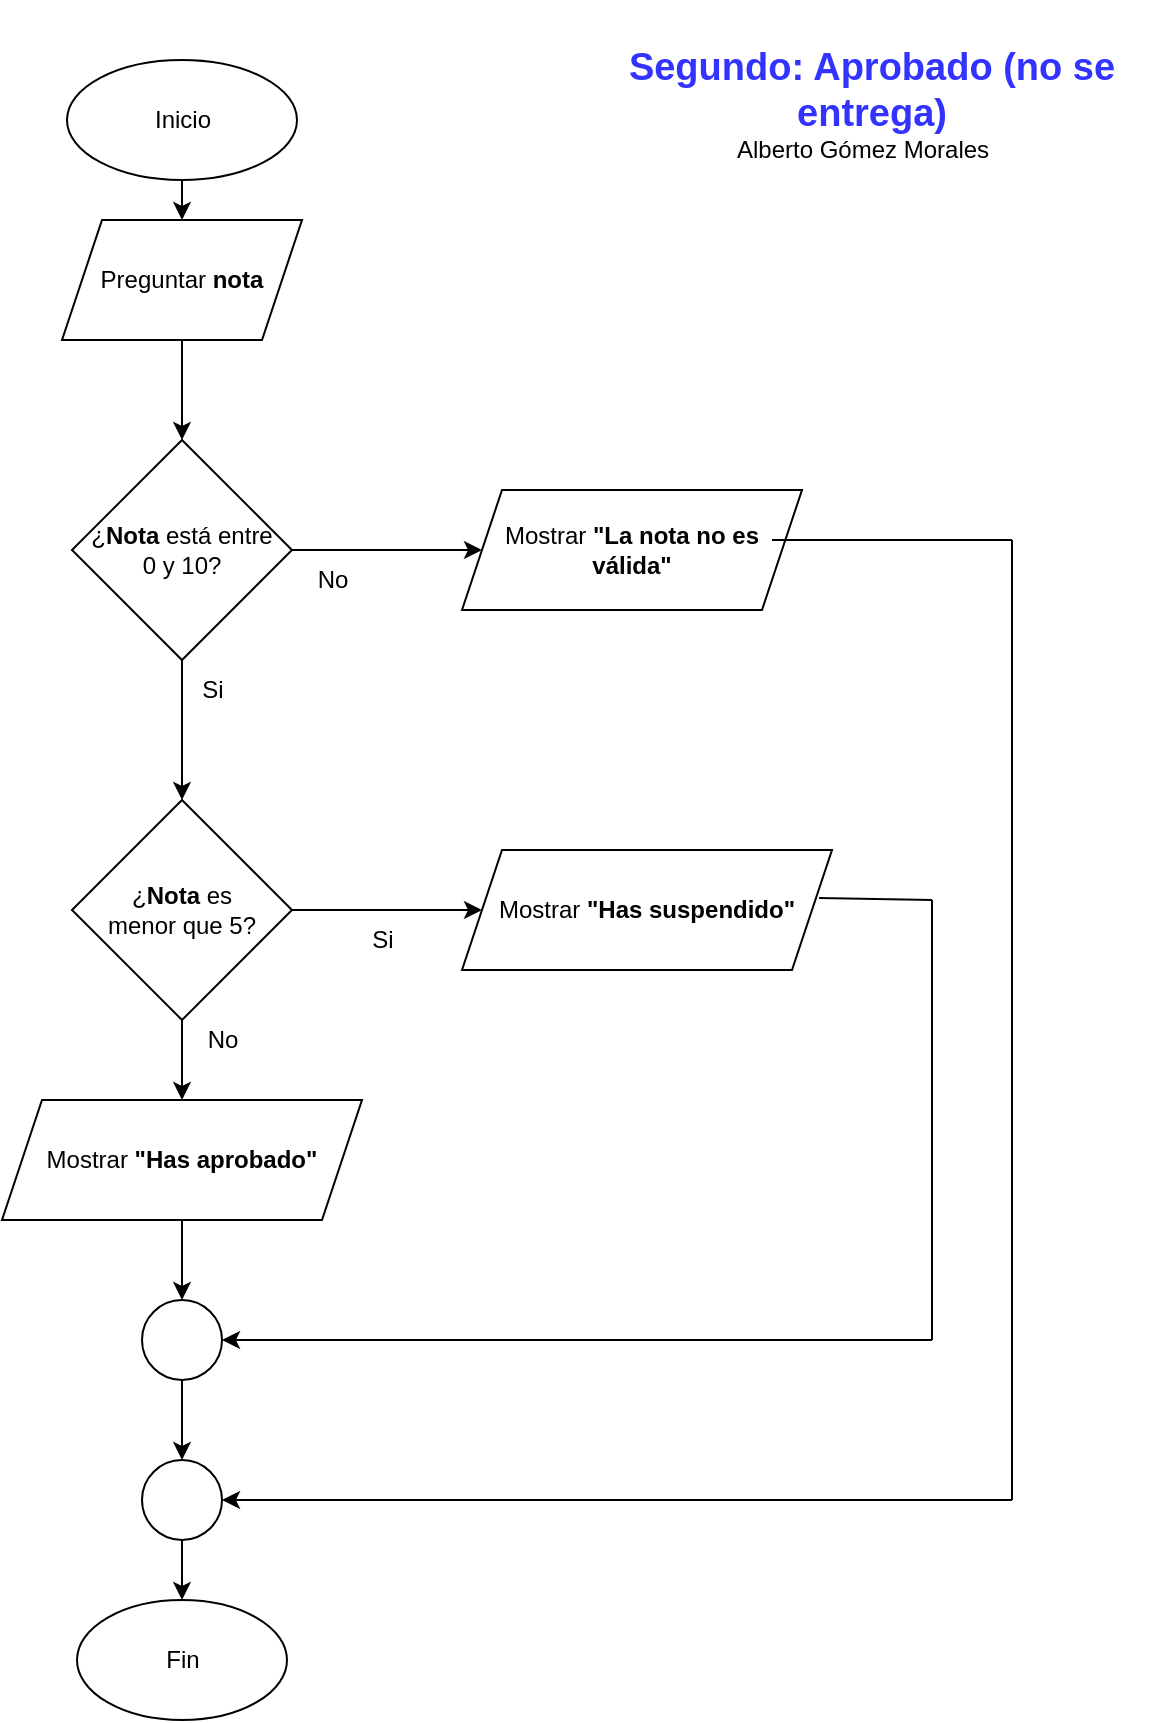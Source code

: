 <mxfile version="20.3.0" type="device"><diagram id="qE2KW9jabUJlH19hrVmO" name="Página-1"><mxGraphModel dx="1422" dy="857" grid="1" gridSize="10" guides="1" tooltips="1" connect="1" arrows="1" fold="1" page="1" pageScale="1" pageWidth="827" pageHeight="1169" math="0" shadow="0"><root><mxCell id="0"/><mxCell id="1" parent="0"/><mxCell id="luWNuPgHXH6H2UYjE-s8-1" value="&lt;b&gt;&lt;font color=&quot;#3333ff&quot; style=&quot;font-size: 19px;&quot;&gt;Segundo: Aprobado (no se entrega)&lt;/font&gt;&lt;/b&gt;" style="text;html=1;strokeColor=none;fillColor=none;align=center;verticalAlign=middle;whiteSpace=wrap;rounded=0;" parent="1" vertex="1"><mxGeometry x="340" y="50" width="300" height="90" as="geometry"/></mxCell><mxCell id="luWNuPgHXH6H2UYjE-s8-2" value="Alberto Gómez Morales" style="text;html=1;align=center;verticalAlign=middle;resizable=0;points=[];autosize=1;strokeColor=none;fillColor=none;" parent="1" vertex="1"><mxGeometry x="410" y="110" width="150" height="30" as="geometry"/></mxCell><mxCell id="luWNuPgHXH6H2UYjE-s8-3" value="Inicio" style="ellipse;whiteSpace=wrap;html=1;" parent="1" vertex="1"><mxGeometry x="87.5" y="80" width="115" height="60" as="geometry"/></mxCell><mxCell id="luWNuPgHXH6H2UYjE-s8-5" value="Preguntar &lt;b&gt;nota&lt;/b&gt;" style="shape=parallelogram;perimeter=parallelogramPerimeter;whiteSpace=wrap;html=1;fixedSize=1;" parent="1" vertex="1"><mxGeometry x="85" y="160" width="120" height="60" as="geometry"/></mxCell><mxCell id="luWNuPgHXH6H2UYjE-s8-6" value="" style="endArrow=classic;html=1;rounded=0;" parent="1" source="luWNuPgHXH6H2UYjE-s8-3" target="luWNuPgHXH6H2UYjE-s8-5" edge="1"><mxGeometry width="50" height="50" relative="1" as="geometry"><mxPoint x="395" y="330" as="sourcePoint"/><mxPoint x="445" y="280" as="targetPoint"/></mxGeometry></mxCell><mxCell id="luWNuPgHXH6H2UYjE-s8-7" value="¿&lt;b&gt;Nota&lt;/b&gt; está entre&lt;br&gt;0 y 10?" style="rhombus;whiteSpace=wrap;html=1;" parent="1" vertex="1"><mxGeometry x="90" y="270" width="110" height="110" as="geometry"/></mxCell><mxCell id="luWNuPgHXH6H2UYjE-s8-10" value="" style="endArrow=classic;html=1;rounded=0;exitX=0.5;exitY=1;exitDx=0;exitDy=0;" parent="1" source="luWNuPgHXH6H2UYjE-s8-5" target="luWNuPgHXH6H2UYjE-s8-7" edge="1"><mxGeometry width="50" height="50" relative="1" as="geometry"><mxPoint x="395" y="320" as="sourcePoint"/><mxPoint x="445" y="270" as="targetPoint"/></mxGeometry></mxCell><mxCell id="luWNuPgHXH6H2UYjE-s8-11" value="No" style="text;html=1;align=center;verticalAlign=middle;resizable=0;points=[];autosize=1;strokeColor=none;fillColor=none;" parent="1" vertex="1"><mxGeometry x="145" y="555" width="40" height="30" as="geometry"/></mxCell><mxCell id="luWNuPgHXH6H2UYjE-s8-12" value="Si" style="text;html=1;align=center;verticalAlign=middle;resizable=0;points=[];autosize=1;strokeColor=none;fillColor=none;" parent="1" vertex="1"><mxGeometry x="145" y="380" width="30" height="30" as="geometry"/></mxCell><mxCell id="luWNuPgHXH6H2UYjE-s8-13" value="Mostrar &lt;b&gt;&quot;La nota no es válida&quot;&lt;/b&gt;" style="shape=parallelogram;perimeter=parallelogramPerimeter;whiteSpace=wrap;html=1;fixedSize=1;" parent="1" vertex="1"><mxGeometry x="285" y="295" width="170" height="60" as="geometry"/></mxCell><mxCell id="luWNuPgHXH6H2UYjE-s8-14" value="" style="endArrow=classic;html=1;rounded=0;exitX=1;exitY=0.5;exitDx=0;exitDy=0;" parent="1" source="luWNuPgHXH6H2UYjE-s8-7" target="luWNuPgHXH6H2UYjE-s8-13" edge="1"><mxGeometry width="50" height="50" relative="1" as="geometry"><mxPoint x="395" y="320" as="sourcePoint"/><mxPoint x="445" y="270" as="targetPoint"/></mxGeometry></mxCell><mxCell id="luWNuPgHXH6H2UYjE-s8-16" value="¿&lt;b&gt;Nota &lt;/b&gt;es&lt;br&gt;menor que 5?" style="rhombus;whiteSpace=wrap;html=1;" parent="1" vertex="1"><mxGeometry x="90" y="450" width="110" height="110" as="geometry"/></mxCell><mxCell id="luWNuPgHXH6H2UYjE-s8-17" value="" style="endArrow=classic;html=1;rounded=0;" parent="1" source="luWNuPgHXH6H2UYjE-s8-7" target="luWNuPgHXH6H2UYjE-s8-16" edge="1"><mxGeometry width="50" height="50" relative="1" as="geometry"><mxPoint x="555" y="320" as="sourcePoint"/><mxPoint x="605" y="270" as="targetPoint"/></mxGeometry></mxCell><mxCell id="luWNuPgHXH6H2UYjE-s8-18" value="Si" style="text;html=1;align=center;verticalAlign=middle;resizable=0;points=[];autosize=1;strokeColor=none;fillColor=none;" parent="1" vertex="1"><mxGeometry x="230" y="505" width="30" height="30" as="geometry"/></mxCell><mxCell id="luWNuPgHXH6H2UYjE-s8-19" value="No" style="text;html=1;align=center;verticalAlign=middle;resizable=0;points=[];autosize=1;strokeColor=none;fillColor=none;" parent="1" vertex="1"><mxGeometry x="200" y="325" width="40" height="30" as="geometry"/></mxCell><mxCell id="luWNuPgHXH6H2UYjE-s8-20" value="Mostrar&amp;nbsp;&lt;b&gt;&quot;Has aprobado&quot;&lt;/b&gt;" style="shape=parallelogram;perimeter=parallelogramPerimeter;whiteSpace=wrap;html=1;fixedSize=1;" parent="1" vertex="1"><mxGeometry x="55" y="600" width="180" height="60" as="geometry"/></mxCell><mxCell id="luWNuPgHXH6H2UYjE-s8-21" value="" style="endArrow=classic;html=1;rounded=0;exitX=0.5;exitY=1;exitDx=0;exitDy=0;" parent="1" source="luWNuPgHXH6H2UYjE-s8-16" target="luWNuPgHXH6H2UYjE-s8-20" edge="1"><mxGeometry width="50" height="50" relative="1" as="geometry"><mxPoint x="555" y="520" as="sourcePoint"/><mxPoint x="605" y="470" as="targetPoint"/></mxGeometry></mxCell><mxCell id="luWNuPgHXH6H2UYjE-s8-22" value="Mostrar&amp;nbsp;&lt;b&gt;&quot;Has suspendido&quot;&lt;/b&gt;" style="shape=parallelogram;perimeter=parallelogramPerimeter;whiteSpace=wrap;html=1;fixedSize=1;" parent="1" vertex="1"><mxGeometry x="285" y="475" width="185" height="60" as="geometry"/></mxCell><mxCell id="luWNuPgHXH6H2UYjE-s8-23" value="" style="endArrow=classic;html=1;rounded=0;" parent="1" source="luWNuPgHXH6H2UYjE-s8-16" target="luWNuPgHXH6H2UYjE-s8-22" edge="1"><mxGeometry width="50" height="50" relative="1" as="geometry"><mxPoint x="555" y="520" as="sourcePoint"/><mxPoint x="605" y="470" as="targetPoint"/></mxGeometry></mxCell><mxCell id="luWNuPgHXH6H2UYjE-s8-25" value="" style="ellipse;whiteSpace=wrap;html=1;aspect=fixed;" parent="1" vertex="1"><mxGeometry x="125" y="700" width="40" height="40" as="geometry"/></mxCell><mxCell id="luWNuPgHXH6H2UYjE-s8-26" value="" style="ellipse;whiteSpace=wrap;html=1;aspect=fixed;" parent="1" vertex="1"><mxGeometry x="125" y="780" width="40" height="40" as="geometry"/></mxCell><mxCell id="luWNuPgHXH6H2UYjE-s8-27" value="" style="endArrow=classic;html=1;rounded=0;exitX=0.5;exitY=1;exitDx=0;exitDy=0;" parent="1" source="luWNuPgHXH6H2UYjE-s8-20" target="luWNuPgHXH6H2UYjE-s8-25" edge="1"><mxGeometry width="50" height="50" relative="1" as="geometry"><mxPoint x="145" y="690" as="sourcePoint"/><mxPoint x="600" y="490" as="targetPoint"/></mxGeometry></mxCell><mxCell id="luWNuPgHXH6H2UYjE-s8-28" value="" style="endArrow=classic;html=1;rounded=0;exitX=0.5;exitY=1;exitDx=0;exitDy=0;" parent="1" source="luWNuPgHXH6H2UYjE-s8-25" target="luWNuPgHXH6H2UYjE-s8-26" edge="1"><mxGeometry width="50" height="50" relative="1" as="geometry"><mxPoint x="550" y="540" as="sourcePoint"/><mxPoint x="600" y="490" as="targetPoint"/></mxGeometry></mxCell><mxCell id="luWNuPgHXH6H2UYjE-s8-29" value="" style="endArrow=classic;html=1;rounded=0;entryX=1;entryY=0.5;entryDx=0;entryDy=0;" parent="1" target="luWNuPgHXH6H2UYjE-s8-25" edge="1"><mxGeometry width="50" height="50" relative="1" as="geometry"><mxPoint x="520" y="720" as="sourcePoint"/><mxPoint x="600" y="490" as="targetPoint"/></mxGeometry></mxCell><mxCell id="luWNuPgHXH6H2UYjE-s8-32" value="" style="endArrow=none;html=1;rounded=0;exitX=0.965;exitY=0.4;exitDx=0;exitDy=0;exitPerimeter=0;" parent="1" source="luWNuPgHXH6H2UYjE-s8-22" edge="1"><mxGeometry width="50" height="50" relative="1" as="geometry"><mxPoint x="550" y="540" as="sourcePoint"/><mxPoint x="520" y="500" as="targetPoint"/></mxGeometry></mxCell><mxCell id="luWNuPgHXH6H2UYjE-s8-33" value="" style="endArrow=none;html=1;rounded=0;" parent="1" edge="1"><mxGeometry width="50" height="50" relative="1" as="geometry"><mxPoint x="520" y="720" as="sourcePoint"/><mxPoint x="520" y="500" as="targetPoint"/></mxGeometry></mxCell><mxCell id="luWNuPgHXH6H2UYjE-s8-34" value="" style="endArrow=none;html=1;rounded=0;" parent="1" edge="1"><mxGeometry width="50" height="50" relative="1" as="geometry"><mxPoint x="440" y="320" as="sourcePoint"/><mxPoint x="560" y="320" as="targetPoint"/></mxGeometry></mxCell><mxCell id="luWNuPgHXH6H2UYjE-s8-35" value="" style="endArrow=none;html=1;rounded=0;" parent="1" edge="1"><mxGeometry width="50" height="50" relative="1" as="geometry"><mxPoint x="560" y="800" as="sourcePoint"/><mxPoint x="560" y="320" as="targetPoint"/></mxGeometry></mxCell><mxCell id="luWNuPgHXH6H2UYjE-s8-36" value="" style="endArrow=classic;html=1;rounded=0;entryX=1;entryY=0.5;entryDx=0;entryDy=0;" parent="1" target="luWNuPgHXH6H2UYjE-s8-26" edge="1"><mxGeometry width="50" height="50" relative="1" as="geometry"><mxPoint x="560" y="800" as="sourcePoint"/><mxPoint x="600" y="490" as="targetPoint"/></mxGeometry></mxCell><mxCell id="luWNuPgHXH6H2UYjE-s8-37" value="Fin" style="ellipse;whiteSpace=wrap;html=1;" parent="1" vertex="1"><mxGeometry x="92.5" y="850" width="105" height="60" as="geometry"/></mxCell><mxCell id="luWNuPgHXH6H2UYjE-s8-38" value="" style="endArrow=classic;html=1;rounded=0;exitX=0.5;exitY=1;exitDx=0;exitDy=0;" parent="1" source="luWNuPgHXH6H2UYjE-s8-26" target="luWNuPgHXH6H2UYjE-s8-37" edge="1"><mxGeometry width="50" height="50" relative="1" as="geometry"><mxPoint x="550" y="890" as="sourcePoint"/><mxPoint x="600" y="840" as="targetPoint"/></mxGeometry></mxCell></root></mxGraphModel></diagram></mxfile>